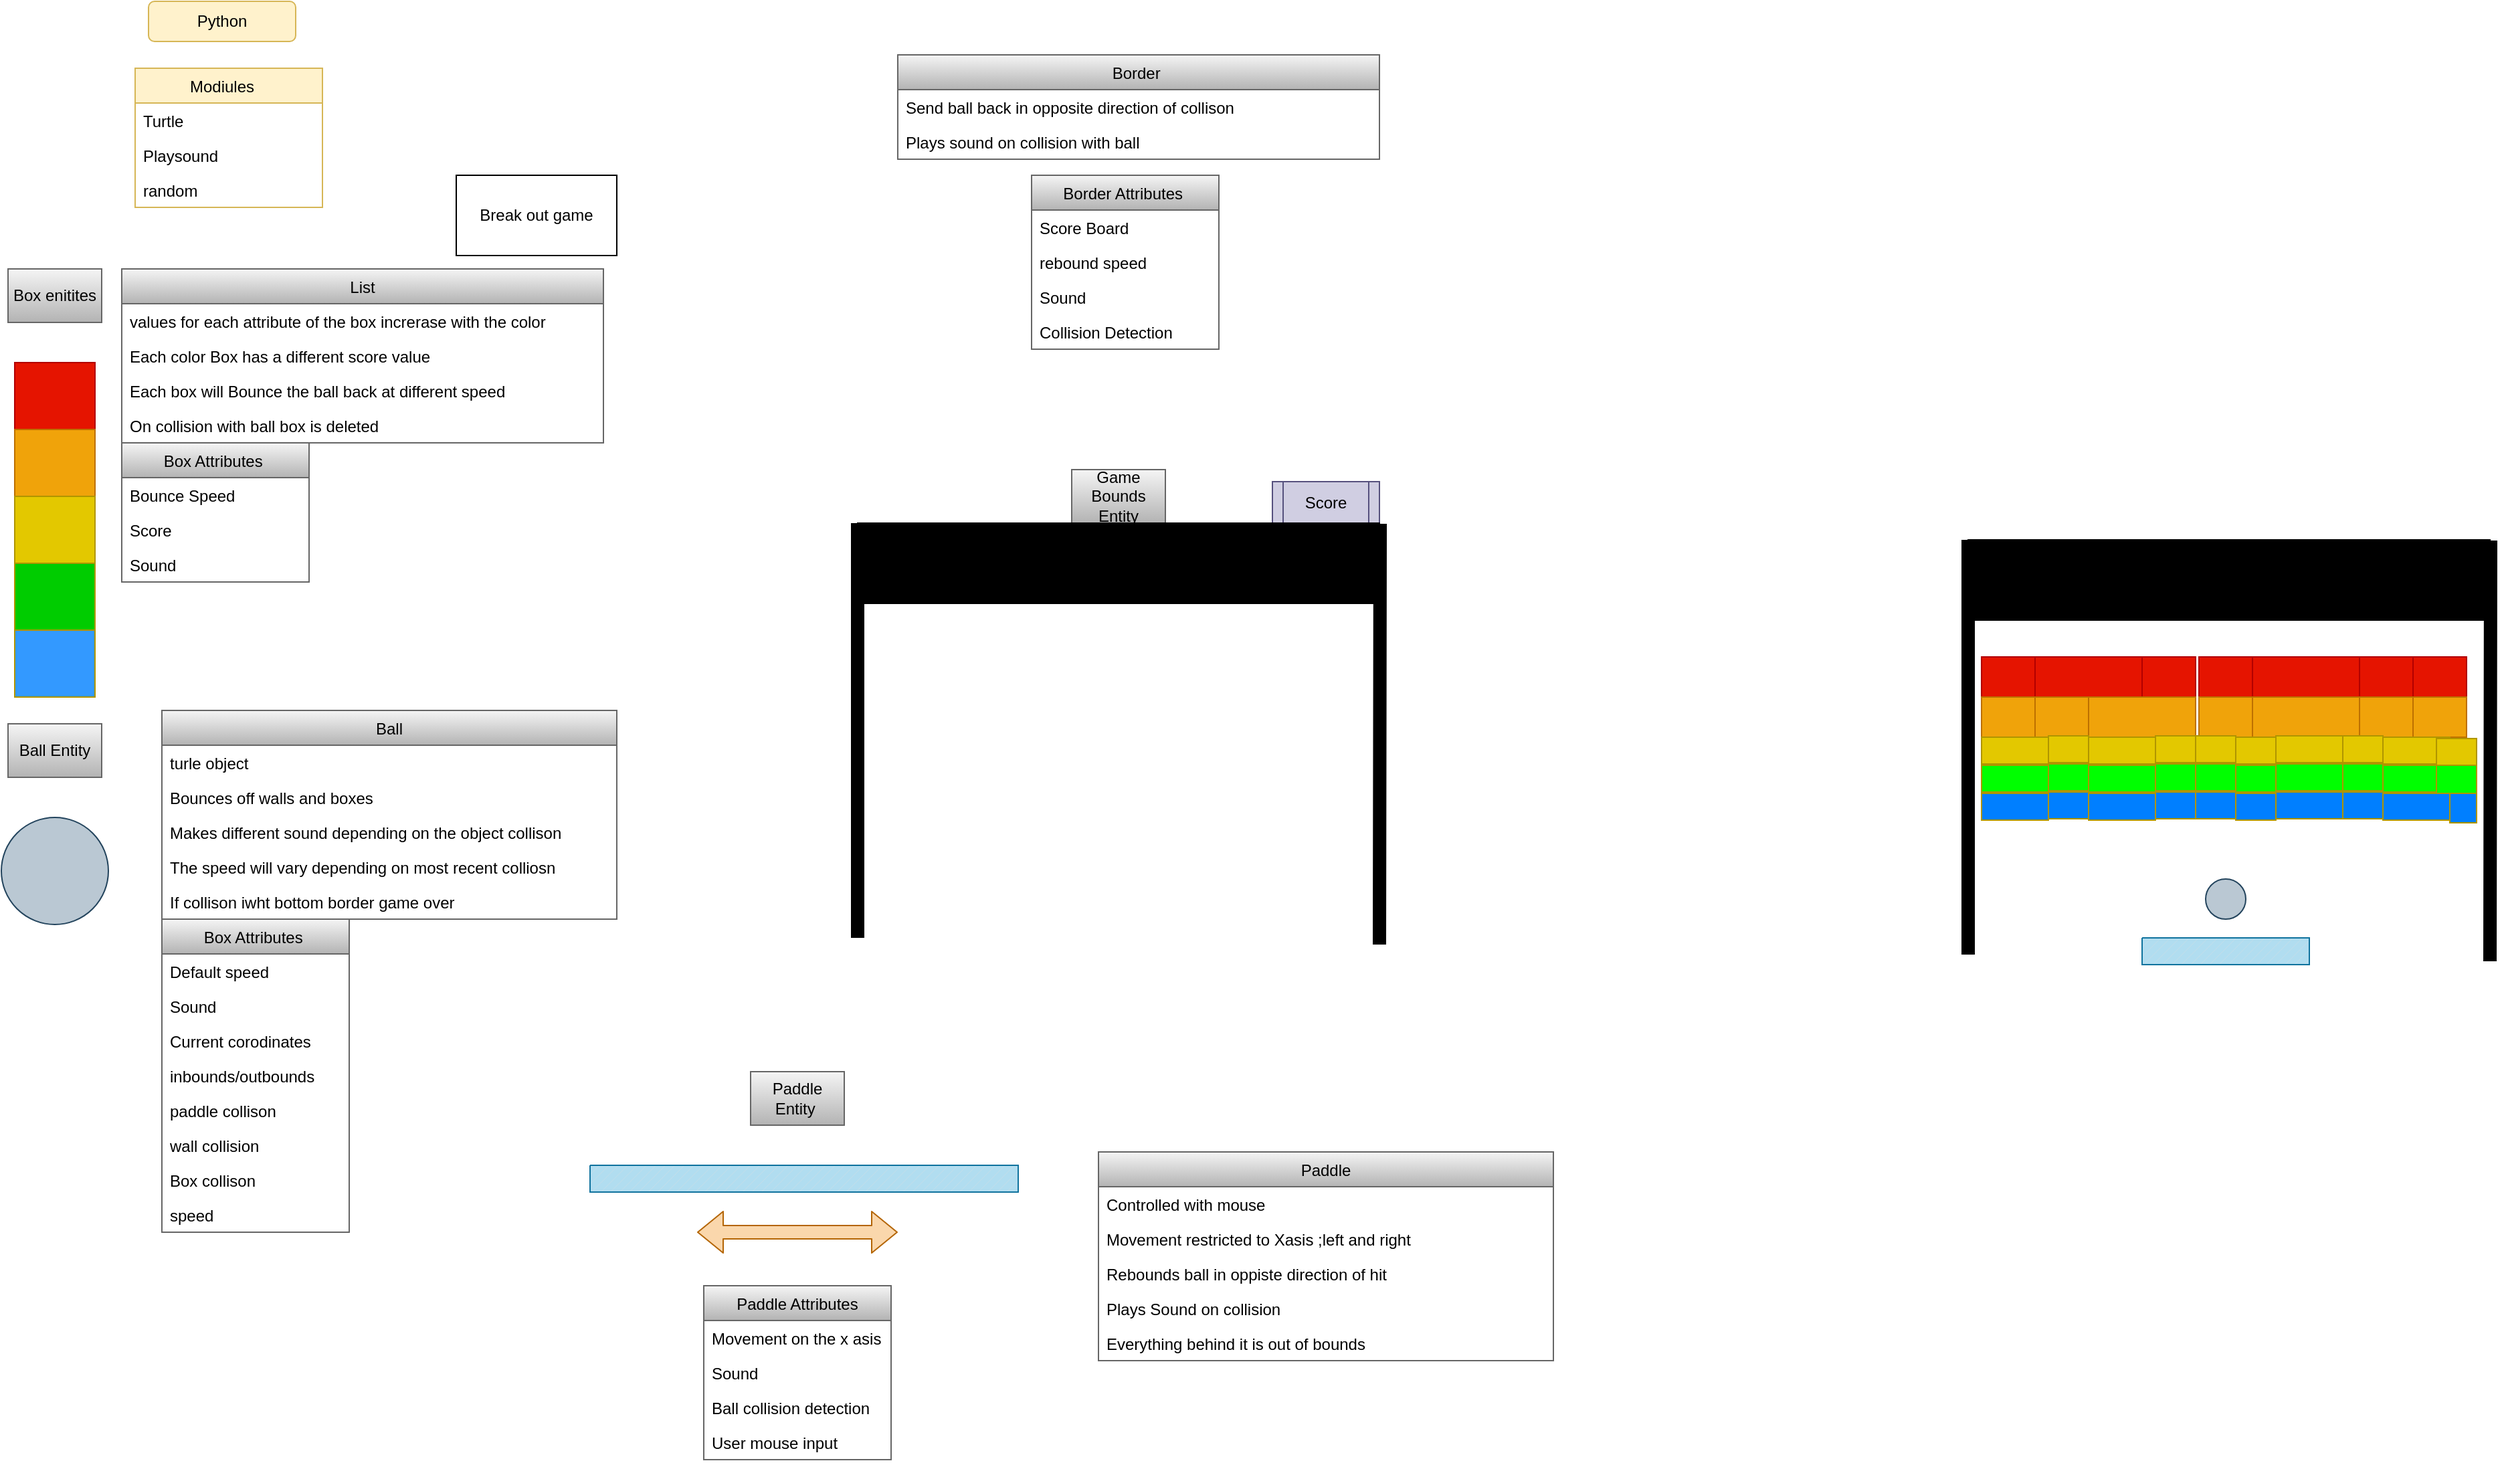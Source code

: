 <mxfile version="15.2.5" type="device"><diagram id="vosjjrxVaFwQwOEP37-J" name="Page-1"><mxGraphModel dx="842" dy="790" grid="1" gridSize="10" guides="1" tooltips="1" connect="1" arrows="1" fold="1" page="1" pageScale="1" pageWidth="850" pageHeight="1100" math="0" shadow="0"><root><mxCell id="0"/><mxCell id="1" parent="0"/><mxCell id="0en5RIexDmp1VHJ1jCVC-1" value="Break out game" style="rounded=0;whiteSpace=wrap;html=1;" parent="1" vertex="1"><mxGeometry x="370" y="130" width="120" height="60" as="geometry"/></mxCell><mxCell id="eHKwFHOgx8BpEWfMLAta-1" value="" style="rounded=0;whiteSpace=wrap;html=1;fillColor=#e51400;strokeColor=#B20000;fontColor=#ffffff;" vertex="1" parent="1"><mxGeometry x="40" y="270" width="60" height="50" as="geometry"/></mxCell><mxCell id="eHKwFHOgx8BpEWfMLAta-2" value="" style="rounded=0;whiteSpace=wrap;html=1;fillColor=#f0a30a;strokeColor=#BD7000;fontColor=#000000;" vertex="1" parent="1"><mxGeometry x="40" y="320" width="60" height="50" as="geometry"/></mxCell><mxCell id="eHKwFHOgx8BpEWfMLAta-3" value="" style="rounded=0;whiteSpace=wrap;html=1;fillColor=#e3c800;strokeColor=#B09500;fontColor=#000000;" vertex="1" parent="1"><mxGeometry x="40" y="370" width="60" height="50" as="geometry"/></mxCell><mxCell id="eHKwFHOgx8BpEWfMLAta-4" value="" style="rounded=0;whiteSpace=wrap;html=1;fillColor=#3399FF;strokeColor=#B09500;fontColor=#000000;" vertex="1" parent="1"><mxGeometry x="40" y="470" width="60" height="50" as="geometry"/></mxCell><mxCell id="eHKwFHOgx8BpEWfMLAta-5" value="" style="rounded=0;whiteSpace=wrap;html=1;fillColor=#00CC00;strokeColor=#B09500;fontColor=#000000;" vertex="1" parent="1"><mxGeometry x="40" y="420" width="60" height="50" as="geometry"/></mxCell><mxCell id="eHKwFHOgx8BpEWfMLAta-7" value="Box enitites" style="rounded=0;whiteSpace=wrap;html=1;gradientColor=#b3b3b3;fillColor=#f5f5f5;strokeColor=#666666;" vertex="1" parent="1"><mxGeometry x="35" y="200" width="70" height="40" as="geometry"/></mxCell><mxCell id="eHKwFHOgx8BpEWfMLAta-8" value="List" style="swimlane;fontStyle=0;childLayout=stackLayout;horizontal=1;startSize=26;horizontalStack=0;resizeParent=1;resizeParentMax=0;resizeLast=0;collapsible=1;marginBottom=0;fillColor=#f5f5f5;gradientColor=#b3b3b3;strokeColor=#666666;" vertex="1" parent="1"><mxGeometry x="120" y="200" width="360" height="130" as="geometry"/></mxCell><mxCell id="eHKwFHOgx8BpEWfMLAta-12" value="values for each attribute of the box increrase with the color" style="text;strokeColor=none;fillColor=none;align=left;verticalAlign=top;spacingLeft=4;spacingRight=4;overflow=hidden;rotatable=0;points=[[0,0.5],[1,0.5]];portConstraint=eastwest;" vertex="1" parent="eHKwFHOgx8BpEWfMLAta-8"><mxGeometry y="26" width="360" height="26" as="geometry"/></mxCell><mxCell id="eHKwFHOgx8BpEWfMLAta-9" value="Each color Box has a different score value" style="text;strokeColor=none;fillColor=none;align=left;verticalAlign=top;spacingLeft=4;spacingRight=4;overflow=hidden;rotatable=0;points=[[0,0.5],[1,0.5]];portConstraint=eastwest;" vertex="1" parent="eHKwFHOgx8BpEWfMLAta-8"><mxGeometry y="52" width="360" height="26" as="geometry"/></mxCell><mxCell id="eHKwFHOgx8BpEWfMLAta-10" value="Each box will Bounce the ball back at different speed " style="text;strokeColor=none;fillColor=none;align=left;verticalAlign=top;spacingLeft=4;spacingRight=4;overflow=hidden;rotatable=0;points=[[0,0.5],[1,0.5]];portConstraint=eastwest;" vertex="1" parent="eHKwFHOgx8BpEWfMLAta-8"><mxGeometry y="78" width="360" height="26" as="geometry"/></mxCell><mxCell id="eHKwFHOgx8BpEWfMLAta-11" value="On collision with ball box is deleted" style="text;strokeColor=none;fillColor=none;align=left;verticalAlign=top;spacingLeft=4;spacingRight=4;overflow=hidden;rotatable=0;points=[[0,0.5],[1,0.5]];portConstraint=eastwest;" vertex="1" parent="eHKwFHOgx8BpEWfMLAta-8"><mxGeometry y="104" width="360" height="26" as="geometry"/></mxCell><mxCell id="eHKwFHOgx8BpEWfMLAta-13" value="Box Attributes " style="swimlane;fontStyle=0;childLayout=stackLayout;horizontal=1;startSize=26;horizontalStack=0;resizeParent=1;resizeParentMax=0;resizeLast=0;collapsible=1;marginBottom=0;fillColor=#f5f5f5;gradientColor=#b3b3b3;strokeColor=#666666;" vertex="1" parent="1"><mxGeometry x="120" y="330" width="140" height="104" as="geometry"/></mxCell><mxCell id="eHKwFHOgx8BpEWfMLAta-14" value="Bounce Speed&#10;" style="text;strokeColor=none;fillColor=none;align=left;verticalAlign=top;spacingLeft=4;spacingRight=4;overflow=hidden;rotatable=0;points=[[0,0.5],[1,0.5]];portConstraint=eastwest;" vertex="1" parent="eHKwFHOgx8BpEWfMLAta-13"><mxGeometry y="26" width="140" height="26" as="geometry"/></mxCell><mxCell id="eHKwFHOgx8BpEWfMLAta-15" value="Score" style="text;strokeColor=none;fillColor=none;align=left;verticalAlign=top;spacingLeft=4;spacingRight=4;overflow=hidden;rotatable=0;points=[[0,0.5],[1,0.5]];portConstraint=eastwest;" vertex="1" parent="eHKwFHOgx8BpEWfMLAta-13"><mxGeometry y="52" width="140" height="26" as="geometry"/></mxCell><mxCell id="eHKwFHOgx8BpEWfMLAta-16" value="Sound " style="text;strokeColor=none;fillColor=none;align=left;verticalAlign=top;spacingLeft=4;spacingRight=4;overflow=hidden;rotatable=0;points=[[0,0.5],[1,0.5]];portConstraint=eastwest;" vertex="1" parent="eHKwFHOgx8BpEWfMLAta-13"><mxGeometry y="78" width="140" height="26" as="geometry"/></mxCell><mxCell id="eHKwFHOgx8BpEWfMLAta-17" value="" style="ellipse;whiteSpace=wrap;html=1;aspect=fixed;fillColor=#bac8d3;strokeColor=#23445d;" vertex="1" parent="1"><mxGeometry x="30" y="610" width="80" height="80" as="geometry"/></mxCell><mxCell id="eHKwFHOgx8BpEWfMLAta-19" value="Ball Entity" style="rounded=0;whiteSpace=wrap;html=1;gradientColor=#b3b3b3;fillColor=#f5f5f5;strokeColor=#666666;" vertex="1" parent="1"><mxGeometry x="35" y="540" width="70" height="40" as="geometry"/></mxCell><mxCell id="eHKwFHOgx8BpEWfMLAta-24" value="Ball" style="swimlane;fontStyle=0;childLayout=stackLayout;horizontal=1;startSize=26;horizontalStack=0;resizeParent=1;resizeParentMax=0;resizeLast=0;collapsible=1;marginBottom=0;fillColor=#f5f5f5;gradientColor=#b3b3b3;strokeColor=#666666;" vertex="1" parent="1"><mxGeometry x="150" y="530" width="340" height="156" as="geometry"/></mxCell><mxCell id="eHKwFHOgx8BpEWfMLAta-25" value="turle object" style="text;strokeColor=none;fillColor=none;align=left;verticalAlign=top;spacingLeft=4;spacingRight=4;overflow=hidden;rotatable=0;points=[[0,0.5],[1,0.5]];portConstraint=eastwest;" vertex="1" parent="eHKwFHOgx8BpEWfMLAta-24"><mxGeometry y="26" width="340" height="26" as="geometry"/></mxCell><mxCell id="eHKwFHOgx8BpEWfMLAta-26" value="Bounces off walls and boxes" style="text;strokeColor=none;fillColor=none;align=left;verticalAlign=top;spacingLeft=4;spacingRight=4;overflow=hidden;rotatable=0;points=[[0,0.5],[1,0.5]];portConstraint=eastwest;" vertex="1" parent="eHKwFHOgx8BpEWfMLAta-24"><mxGeometry y="52" width="340" height="26" as="geometry"/></mxCell><mxCell id="eHKwFHOgx8BpEWfMLAta-27" value="Makes different sound depending on the object collison " style="text;strokeColor=none;fillColor=none;align=left;verticalAlign=top;spacingLeft=4;spacingRight=4;overflow=hidden;rotatable=0;points=[[0,0.5],[1,0.5]];portConstraint=eastwest;" vertex="1" parent="eHKwFHOgx8BpEWfMLAta-24"><mxGeometry y="78" width="340" height="26" as="geometry"/></mxCell><mxCell id="eHKwFHOgx8BpEWfMLAta-30" value="The speed will vary depending on most recent colliosn" style="text;strokeColor=none;fillColor=none;align=left;verticalAlign=top;spacingLeft=4;spacingRight=4;overflow=hidden;rotatable=0;points=[[0,0.5],[1,0.5]];portConstraint=eastwest;" vertex="1" parent="eHKwFHOgx8BpEWfMLAta-24"><mxGeometry y="104" width="340" height="26" as="geometry"/></mxCell><mxCell id="eHKwFHOgx8BpEWfMLAta-31" value="If collison iwht bottom border game over" style="text;strokeColor=none;fillColor=none;align=left;verticalAlign=top;spacingLeft=4;spacingRight=4;overflow=hidden;rotatable=0;points=[[0,0.5],[1,0.5]];portConstraint=eastwest;" vertex="1" parent="eHKwFHOgx8BpEWfMLAta-24"><mxGeometry y="130" width="340" height="26" as="geometry"/></mxCell><mxCell id="eHKwFHOgx8BpEWfMLAta-32" value="Box Attributes " style="swimlane;fontStyle=0;childLayout=stackLayout;horizontal=1;startSize=26;horizontalStack=0;resizeParent=1;resizeParentMax=0;resizeLast=0;collapsible=1;marginBottom=0;fillColor=#f5f5f5;gradientColor=#b3b3b3;strokeColor=#666666;" vertex="1" parent="1"><mxGeometry x="150" y="686" width="140" height="234" as="geometry"/></mxCell><mxCell id="eHKwFHOgx8BpEWfMLAta-33" value="Default speed" style="text;strokeColor=none;fillColor=none;align=left;verticalAlign=top;spacingLeft=4;spacingRight=4;overflow=hidden;rotatable=0;points=[[0,0.5],[1,0.5]];portConstraint=eastwest;" vertex="1" parent="eHKwFHOgx8BpEWfMLAta-32"><mxGeometry y="26" width="140" height="26" as="geometry"/></mxCell><mxCell id="eHKwFHOgx8BpEWfMLAta-34" value="Sound" style="text;strokeColor=none;fillColor=none;align=left;verticalAlign=top;spacingLeft=4;spacingRight=4;overflow=hidden;rotatable=0;points=[[0,0.5],[1,0.5]];portConstraint=eastwest;" vertex="1" parent="eHKwFHOgx8BpEWfMLAta-32"><mxGeometry y="52" width="140" height="26" as="geometry"/></mxCell><mxCell id="eHKwFHOgx8BpEWfMLAta-35" value="Current corodinates" style="text;strokeColor=none;fillColor=none;align=left;verticalAlign=top;spacingLeft=4;spacingRight=4;overflow=hidden;rotatable=0;points=[[0,0.5],[1,0.5]];portConstraint=eastwest;" vertex="1" parent="eHKwFHOgx8BpEWfMLAta-32"><mxGeometry y="78" width="140" height="26" as="geometry"/></mxCell><mxCell id="eHKwFHOgx8BpEWfMLAta-37" value="inbounds/outbounds" style="text;strokeColor=none;fillColor=none;align=left;verticalAlign=top;spacingLeft=4;spacingRight=4;overflow=hidden;rotatable=0;points=[[0,0.5],[1,0.5]];portConstraint=eastwest;" vertex="1" parent="eHKwFHOgx8BpEWfMLAta-32"><mxGeometry y="104" width="140" height="26" as="geometry"/></mxCell><mxCell id="eHKwFHOgx8BpEWfMLAta-38" value="paddle collison" style="text;strokeColor=none;fillColor=none;align=left;verticalAlign=top;spacingLeft=4;spacingRight=4;overflow=hidden;rotatable=0;points=[[0,0.5],[1,0.5]];portConstraint=eastwest;" vertex="1" parent="eHKwFHOgx8BpEWfMLAta-32"><mxGeometry y="130" width="140" height="26" as="geometry"/></mxCell><mxCell id="eHKwFHOgx8BpEWfMLAta-39" value="wall collision" style="text;strokeColor=none;fillColor=none;align=left;verticalAlign=top;spacingLeft=4;spacingRight=4;overflow=hidden;rotatable=0;points=[[0,0.5],[1,0.5]];portConstraint=eastwest;" vertex="1" parent="eHKwFHOgx8BpEWfMLAta-32"><mxGeometry y="156" width="140" height="26" as="geometry"/></mxCell><mxCell id="eHKwFHOgx8BpEWfMLAta-40" value="Box collison" style="text;strokeColor=none;fillColor=none;align=left;verticalAlign=top;spacingLeft=4;spacingRight=4;overflow=hidden;rotatable=0;points=[[0,0.5],[1,0.5]];portConstraint=eastwest;" vertex="1" parent="eHKwFHOgx8BpEWfMLAta-32"><mxGeometry y="182" width="140" height="26" as="geometry"/></mxCell><mxCell id="eHKwFHOgx8BpEWfMLAta-41" value="speed" style="text;strokeColor=none;fillColor=none;align=left;verticalAlign=top;spacingLeft=4;spacingRight=4;overflow=hidden;rotatable=0;points=[[0,0.5],[1,0.5]];portConstraint=eastwest;" vertex="1" parent="eHKwFHOgx8BpEWfMLAta-32"><mxGeometry y="208" width="140" height="26" as="geometry"/></mxCell><mxCell id="eHKwFHOgx8BpEWfMLAta-43" value="" style="shape=filledEdge;rounded=0;fixDash=1;endArrow=none;strokeWidth=10;fillColor=#000000;edgeStyle=orthogonalEdgeStyle;" edge="1" parent="1"><mxGeometry width="60" height="40" relative="1" as="geometry"><mxPoint x="670" y="700" as="sourcePoint"/><mxPoint x="670" y="390" as="targetPoint"/><Array as="points"><mxPoint x="670" y="620"/><mxPoint x="670" y="620"/></Array></mxGeometry></mxCell><mxCell id="eHKwFHOgx8BpEWfMLAta-44" value="" style="shape=filledEdge;rounded=0;fixDash=1;endArrow=none;strokeWidth=10;fillColor=#000000;edgeStyle=orthogonalEdgeStyle;" edge="1" parent="1"><mxGeometry width="60" height="40" relative="1" as="geometry"><mxPoint x="670" y="395" as="sourcePoint"/><mxPoint x="1060" y="705" as="targetPoint"/></mxGeometry></mxCell><mxCell id="eHKwFHOgx8BpEWfMLAta-45" value="Game Bounds Entity" style="rounded=0;whiteSpace=wrap;html=1;gradientColor=#b3b3b3;fillColor=#f5f5f5;strokeColor=#666666;" vertex="1" parent="1"><mxGeometry x="830" y="350" width="70" height="40" as="geometry"/></mxCell><mxCell id="eHKwFHOgx8BpEWfMLAta-46" value="Border Attributes " style="swimlane;fontStyle=0;childLayout=stackLayout;horizontal=1;startSize=26;horizontalStack=0;resizeParent=1;resizeParentMax=0;resizeLast=0;collapsible=1;marginBottom=0;fillColor=#f5f5f5;gradientColor=#b3b3b3;strokeColor=#666666;" vertex="1" parent="1"><mxGeometry x="800" y="130" width="140" height="130" as="geometry"/></mxCell><mxCell id="eHKwFHOgx8BpEWfMLAta-57" value="Score Board " style="text;strokeColor=none;fillColor=none;align=left;verticalAlign=top;spacingLeft=4;spacingRight=4;overflow=hidden;rotatable=0;points=[[0,0.5],[1,0.5]];portConstraint=eastwest;" vertex="1" parent="eHKwFHOgx8BpEWfMLAta-46"><mxGeometry y="26" width="140" height="26" as="geometry"/></mxCell><mxCell id="eHKwFHOgx8BpEWfMLAta-47" value="rebound speed " style="text;strokeColor=none;fillColor=none;align=left;verticalAlign=top;spacingLeft=4;spacingRight=4;overflow=hidden;rotatable=0;points=[[0,0.5],[1,0.5]];portConstraint=eastwest;" vertex="1" parent="eHKwFHOgx8BpEWfMLAta-46"><mxGeometry y="52" width="140" height="26" as="geometry"/></mxCell><mxCell id="eHKwFHOgx8BpEWfMLAta-48" value="Sound" style="text;strokeColor=none;fillColor=none;align=left;verticalAlign=top;spacingLeft=4;spacingRight=4;overflow=hidden;rotatable=0;points=[[0,0.5],[1,0.5]];portConstraint=eastwest;" vertex="1" parent="eHKwFHOgx8BpEWfMLAta-46"><mxGeometry y="78" width="140" height="26" as="geometry"/></mxCell><mxCell id="eHKwFHOgx8BpEWfMLAta-49" value="Collision Detection" style="text;strokeColor=none;fillColor=none;align=left;verticalAlign=top;spacingLeft=4;spacingRight=4;overflow=hidden;rotatable=0;points=[[0,0.5],[1,0.5]];portConstraint=eastwest;" vertex="1" parent="eHKwFHOgx8BpEWfMLAta-46"><mxGeometry y="104" width="140" height="26" as="geometry"/></mxCell><mxCell id="eHKwFHOgx8BpEWfMLAta-50" value="Border " style="swimlane;fontStyle=0;childLayout=stackLayout;horizontal=1;startSize=26;horizontalStack=0;resizeParent=1;resizeParentMax=0;resizeLast=0;collapsible=1;marginBottom=0;fillColor=#f5f5f5;gradientColor=#b3b3b3;strokeColor=#666666;" vertex="1" parent="1"><mxGeometry x="700" y="40" width="360" height="78" as="geometry"/></mxCell><mxCell id="eHKwFHOgx8BpEWfMLAta-51" value="Send ball back in opposite direction of collison " style="text;strokeColor=none;fillColor=none;align=left;verticalAlign=top;spacingLeft=4;spacingRight=4;overflow=hidden;rotatable=0;points=[[0,0.5],[1,0.5]];portConstraint=eastwest;" vertex="1" parent="eHKwFHOgx8BpEWfMLAta-50"><mxGeometry y="26" width="360" height="26" as="geometry"/></mxCell><mxCell id="eHKwFHOgx8BpEWfMLAta-52" value="Plays sound on collision with ball" style="text;strokeColor=none;fillColor=none;align=left;verticalAlign=top;spacingLeft=4;spacingRight=4;overflow=hidden;rotatable=0;points=[[0,0.5],[1,0.5]];portConstraint=eastwest;" vertex="1" parent="eHKwFHOgx8BpEWfMLAta-50"><mxGeometry y="52" width="360" height="26" as="geometry"/></mxCell><mxCell id="eHKwFHOgx8BpEWfMLAta-56" value="Score" style="shape=process;whiteSpace=wrap;html=1;backgroundOutline=1;fillColor=#d0cee2;strokeColor=#56517e;" vertex="1" parent="1"><mxGeometry x="980" y="359" width="80" height="31" as="geometry"/></mxCell><mxCell id="eHKwFHOgx8BpEWfMLAta-60" value="" style="rounded=0;whiteSpace=wrap;html=1;fillColor=#000000;" vertex="1" parent="1"><mxGeometry x="670" y="390" width="390" height="60" as="geometry"/></mxCell><mxCell id="eHKwFHOgx8BpEWfMLAta-62" value="" style="verticalLabelPosition=bottom;verticalAlign=top;html=1;shape=mxgraph.basic.patternFillRect;fillStyle=diag;step=5;fillStrokeWidth=0.2;fillStrokeColor=#dddddd;fillColor=#b1ddf0;strokeColor=#10739e;" vertex="1" parent="1"><mxGeometry x="470" y="870" width="320" height="20" as="geometry"/></mxCell><mxCell id="eHKwFHOgx8BpEWfMLAta-63" value="Paddle Entity&amp;nbsp;" style="rounded=0;whiteSpace=wrap;html=1;gradientColor=#b3b3b3;fillColor=#f5f5f5;strokeColor=#666666;" vertex="1" parent="1"><mxGeometry x="590" y="800" width="70" height="40" as="geometry"/></mxCell><mxCell id="eHKwFHOgx8BpEWfMLAta-64" value="Paddle" style="swimlane;fontStyle=0;childLayout=stackLayout;horizontal=1;startSize=26;horizontalStack=0;resizeParent=1;resizeParentMax=0;resizeLast=0;collapsible=1;marginBottom=0;fillColor=#f5f5f5;gradientColor=#b3b3b3;strokeColor=#666666;" vertex="1" parent="1"><mxGeometry x="850" y="860" width="340" height="156" as="geometry"/></mxCell><mxCell id="eHKwFHOgx8BpEWfMLAta-65" value="Controlled with mouse" style="text;strokeColor=none;fillColor=none;align=left;verticalAlign=top;spacingLeft=4;spacingRight=4;overflow=hidden;rotatable=0;points=[[0,0.5],[1,0.5]];portConstraint=eastwest;" vertex="1" parent="eHKwFHOgx8BpEWfMLAta-64"><mxGeometry y="26" width="340" height="26" as="geometry"/></mxCell><mxCell id="eHKwFHOgx8BpEWfMLAta-66" value="Movement restricted to Xasis ;left and right" style="text;strokeColor=none;fillColor=none;align=left;verticalAlign=top;spacingLeft=4;spacingRight=4;overflow=hidden;rotatable=0;points=[[0,0.5],[1,0.5]];portConstraint=eastwest;" vertex="1" parent="eHKwFHOgx8BpEWfMLAta-64"><mxGeometry y="52" width="340" height="26" as="geometry"/></mxCell><mxCell id="eHKwFHOgx8BpEWfMLAta-67" value="Rebounds ball in oppiste direction of hit" style="text;strokeColor=none;fillColor=none;align=left;verticalAlign=top;spacingLeft=4;spacingRight=4;overflow=hidden;rotatable=0;points=[[0,0.5],[1,0.5]];portConstraint=eastwest;" vertex="1" parent="eHKwFHOgx8BpEWfMLAta-64"><mxGeometry y="78" width="340" height="26" as="geometry"/></mxCell><mxCell id="eHKwFHOgx8BpEWfMLAta-70" value="Plays Sound on collision" style="text;strokeColor=none;fillColor=none;align=left;verticalAlign=top;spacingLeft=4;spacingRight=4;overflow=hidden;rotatable=0;points=[[0,0.5],[1,0.5]];portConstraint=eastwest;" vertex="1" parent="eHKwFHOgx8BpEWfMLAta-64"><mxGeometry y="104" width="340" height="26" as="geometry"/></mxCell><mxCell id="eHKwFHOgx8BpEWfMLAta-71" value="Everything behind it is out of bounds" style="text;strokeColor=none;fillColor=none;align=left;verticalAlign=top;spacingLeft=4;spacingRight=4;overflow=hidden;rotatable=0;points=[[0,0.5],[1,0.5]];portConstraint=eastwest;" vertex="1" parent="eHKwFHOgx8BpEWfMLAta-64"><mxGeometry y="130" width="340" height="26" as="geometry"/></mxCell><mxCell id="eHKwFHOgx8BpEWfMLAta-72" value="" style="shape=flexArrow;endArrow=classic;startArrow=classic;html=1;fillColor=#fad7ac;strokeColor=#b46504;" edge="1" parent="1"><mxGeometry width="100" height="100" relative="1" as="geometry"><mxPoint x="550" y="920" as="sourcePoint"/><mxPoint x="700" y="920" as="targetPoint"/></mxGeometry></mxCell><mxCell id="eHKwFHOgx8BpEWfMLAta-73" value="Paddle Attributes" style="swimlane;fontStyle=0;childLayout=stackLayout;horizontal=1;startSize=26;horizontalStack=0;resizeParent=1;resizeParentMax=0;resizeLast=0;collapsible=1;marginBottom=0;fillColor=#f5f5f5;gradientColor=#b3b3b3;strokeColor=#666666;" vertex="1" parent="1"><mxGeometry x="555" y="960" width="140" height="130" as="geometry"/></mxCell><mxCell id="eHKwFHOgx8BpEWfMLAta-74" value="Movement on the x asis " style="text;strokeColor=none;fillColor=none;align=left;verticalAlign=top;spacingLeft=4;spacingRight=4;overflow=hidden;rotatable=0;points=[[0,0.5],[1,0.5]];portConstraint=eastwest;" vertex="1" parent="eHKwFHOgx8BpEWfMLAta-73"><mxGeometry y="26" width="140" height="26" as="geometry"/></mxCell><mxCell id="eHKwFHOgx8BpEWfMLAta-75" value="Sound" style="text;strokeColor=none;fillColor=none;align=left;verticalAlign=top;spacingLeft=4;spacingRight=4;overflow=hidden;rotatable=0;points=[[0,0.5],[1,0.5]];portConstraint=eastwest;" vertex="1" parent="eHKwFHOgx8BpEWfMLAta-73"><mxGeometry y="52" width="140" height="26" as="geometry"/></mxCell><mxCell id="eHKwFHOgx8BpEWfMLAta-76" value="Ball collision detection" style="text;strokeColor=none;fillColor=none;align=left;verticalAlign=top;spacingLeft=4;spacingRight=4;overflow=hidden;rotatable=0;points=[[0,0.5],[1,0.5]];portConstraint=eastwest;" vertex="1" parent="eHKwFHOgx8BpEWfMLAta-73"><mxGeometry y="78" width="140" height="26" as="geometry"/></mxCell><mxCell id="eHKwFHOgx8BpEWfMLAta-78" value="User mouse input" style="text;strokeColor=none;fillColor=none;align=left;verticalAlign=top;spacingLeft=4;spacingRight=4;overflow=hidden;rotatable=0;points=[[0,0.5],[1,0.5]];portConstraint=eastwest;" vertex="1" parent="eHKwFHOgx8BpEWfMLAta-73"><mxGeometry y="104" width="140" height="26" as="geometry"/></mxCell><mxCell id="eHKwFHOgx8BpEWfMLAta-82" value="" style="shape=filledEdge;rounded=0;fixDash=1;endArrow=none;strokeWidth=10;fillColor=#000000;edgeStyle=orthogonalEdgeStyle;" edge="1" parent="1"><mxGeometry width="60" height="40" relative="1" as="geometry"><mxPoint x="1500" y="712.5" as="sourcePoint"/><mxPoint x="1500" y="402.5" as="targetPoint"/><Array as="points"><mxPoint x="1500" y="632.5"/><mxPoint x="1500" y="632.5"/></Array></mxGeometry></mxCell><mxCell id="eHKwFHOgx8BpEWfMLAta-83" value="" style="shape=filledEdge;rounded=0;fixDash=1;endArrow=none;strokeWidth=10;fillColor=#000000;edgeStyle=orthogonalEdgeStyle;" edge="1" parent="1"><mxGeometry width="60" height="40" relative="1" as="geometry"><mxPoint x="1500" y="407.5" as="sourcePoint"/><mxPoint x="1890" y="717.5" as="targetPoint"/></mxGeometry></mxCell><mxCell id="eHKwFHOgx8BpEWfMLAta-84" value="" style="rounded=0;whiteSpace=wrap;html=1;fillColor=#000000;" vertex="1" parent="1"><mxGeometry x="1500" y="402.5" width="390" height="60" as="geometry"/></mxCell><mxCell id="eHKwFHOgx8BpEWfMLAta-85" value="" style="verticalLabelPosition=bottom;verticalAlign=top;html=1;shape=mxgraph.basic.patternFillRect;fillStyle=diag;step=5;fillStrokeWidth=0.2;fillStrokeColor=#dddddd;fillColor=#b1ddf0;strokeColor=#10739e;" vertex="1" parent="1"><mxGeometry x="1630" y="700" width="125" height="20" as="geometry"/></mxCell><mxCell id="eHKwFHOgx8BpEWfMLAta-86" value="" style="ellipse;whiteSpace=wrap;html=1;aspect=fixed;fillColor=#bac8d3;strokeColor=#23445d;" vertex="1" parent="1"><mxGeometry x="1677.5" y="656" width="30" height="30" as="geometry"/></mxCell><mxCell id="eHKwFHOgx8BpEWfMLAta-92" value="" style="rounded=0;whiteSpace=wrap;html=1;fillColor=#e51400;strokeColor=#B20000;fontColor=#ffffff;" vertex="1" parent="1"><mxGeometry x="1510" y="490" width="40" height="30" as="geometry"/></mxCell><mxCell id="eHKwFHOgx8BpEWfMLAta-93" value="" style="rounded=0;whiteSpace=wrap;html=1;fillColor=#e51400;strokeColor=#B20000;fontColor=#ffffff;" vertex="1" parent="1"><mxGeometry x="1550" y="490" width="80" height="30" as="geometry"/></mxCell><mxCell id="eHKwFHOgx8BpEWfMLAta-94" value="" style="rounded=0;whiteSpace=wrap;html=1;fillColor=#e51400;strokeColor=#B20000;fontColor=#ffffff;" vertex="1" parent="1"><mxGeometry x="1630" y="490" width="40" height="30" as="geometry"/></mxCell><mxCell id="eHKwFHOgx8BpEWfMLAta-95" value="" style="rounded=0;whiteSpace=wrap;html=1;fillColor=#e51400;strokeColor=#B20000;fontColor=#ffffff;" vertex="1" parent="1"><mxGeometry x="1672.5" y="490" width="40" height="30" as="geometry"/></mxCell><mxCell id="eHKwFHOgx8BpEWfMLAta-96" value="" style="rounded=0;whiteSpace=wrap;html=1;fillColor=#e51400;strokeColor=#B20000;fontColor=#ffffff;" vertex="1" parent="1"><mxGeometry x="1712.5" y="490" width="80" height="30" as="geometry"/></mxCell><mxCell id="eHKwFHOgx8BpEWfMLAta-97" value="" style="rounded=0;whiteSpace=wrap;html=1;fillColor=#e51400;strokeColor=#B20000;fontColor=#ffffff;" vertex="1" parent="1"><mxGeometry x="1792.5" y="490" width="40" height="30" as="geometry"/></mxCell><mxCell id="eHKwFHOgx8BpEWfMLAta-99" value="" style="rounded=0;whiteSpace=wrap;html=1;fillColor=#e51400;strokeColor=#B20000;fontColor=#ffffff;" vertex="1" parent="1"><mxGeometry x="1832.5" y="490" width="40" height="30" as="geometry"/></mxCell><mxCell id="eHKwFHOgx8BpEWfMLAta-100" value="" style="rounded=0;whiteSpace=wrap;html=1;fillColor=#f0a30a;strokeColor=#BD7000;fontColor=#000000;" vertex="1" parent="1"><mxGeometry x="1510" y="520" width="40" height="30" as="geometry"/></mxCell><mxCell id="eHKwFHOgx8BpEWfMLAta-103" value="" style="rounded=0;whiteSpace=wrap;html=1;fillColor=#f0a30a;strokeColor=#BD7000;fontColor=#000000;" vertex="1" parent="1"><mxGeometry x="1590" y="520" width="80" height="30" as="geometry"/></mxCell><mxCell id="eHKwFHOgx8BpEWfMLAta-104" value="" style="rounded=0;whiteSpace=wrap;html=1;fillColor=#f0a30a;strokeColor=#BD7000;fontColor=#000000;" vertex="1" parent="1"><mxGeometry x="1550" y="520" width="40" height="30" as="geometry"/></mxCell><mxCell id="eHKwFHOgx8BpEWfMLAta-105" value="" style="rounded=0;whiteSpace=wrap;html=1;fillColor=#f0a30a;strokeColor=#BD7000;fontColor=#000000;" vertex="1" parent="1"><mxGeometry x="1712.5" y="520" width="80" height="30" as="geometry"/></mxCell><mxCell id="eHKwFHOgx8BpEWfMLAta-106" value="" style="rounded=0;whiteSpace=wrap;html=1;fillColor=#f0a30a;strokeColor=#BD7000;fontColor=#000000;" vertex="1" parent="1"><mxGeometry x="1672.5" y="520" width="40" height="30" as="geometry"/></mxCell><mxCell id="eHKwFHOgx8BpEWfMLAta-107" value="" style="rounded=0;whiteSpace=wrap;html=1;fillColor=#f0a30a;strokeColor=#BD7000;fontColor=#000000;" vertex="1" parent="1"><mxGeometry x="1792.5" y="520" width="40" height="30" as="geometry"/></mxCell><mxCell id="eHKwFHOgx8BpEWfMLAta-108" value="" style="rounded=0;whiteSpace=wrap;html=1;fillColor=#f0a30a;strokeColor=#BD7000;fontColor=#000000;" vertex="1" parent="1"><mxGeometry x="1832.5" y="520" width="40" height="30" as="geometry"/></mxCell><mxCell id="eHKwFHOgx8BpEWfMLAta-109" value="" style="rounded=0;whiteSpace=wrap;html=1;fillColor=#e3c800;strokeColor=#B09500;fontColor=#000000;" vertex="1" parent="1"><mxGeometry x="1510" y="550" width="50" height="20" as="geometry"/></mxCell><mxCell id="eHKwFHOgx8BpEWfMLAta-110" value="" style="rounded=0;whiteSpace=wrap;html=1;fillColor=#e3c800;strokeColor=#B09500;fontColor=#000000;" vertex="1" parent="1"><mxGeometry x="1670" y="549" width="30" height="20" as="geometry"/></mxCell><mxCell id="eHKwFHOgx8BpEWfMLAta-111" value="" style="rounded=0;whiteSpace=wrap;html=1;fillColor=#e3c800;strokeColor=#B09500;fontColor=#000000;" vertex="1" parent="1"><mxGeometry x="1730" y="549" width="50" height="20" as="geometry"/></mxCell><mxCell id="eHKwFHOgx8BpEWfMLAta-112" value="" style="rounded=0;whiteSpace=wrap;html=1;fillColor=#e3c800;strokeColor=#B09500;fontColor=#000000;" vertex="1" parent="1"><mxGeometry x="1560" y="549" width="30" height="20" as="geometry"/></mxCell><mxCell id="eHKwFHOgx8BpEWfMLAta-113" value="" style="rounded=0;whiteSpace=wrap;html=1;fillColor=#e3c800;strokeColor=#B09500;fontColor=#000000;" vertex="1" parent="1"><mxGeometry x="1780" y="549" width="30" height="20" as="geometry"/></mxCell><mxCell id="eHKwFHOgx8BpEWfMLAta-114" value="" style="rounded=0;whiteSpace=wrap;html=1;fillColor=#e3c800;strokeColor=#B09500;fontColor=#000000;" vertex="1" parent="1"><mxGeometry x="1700" y="550" width="30" height="20" as="geometry"/></mxCell><mxCell id="eHKwFHOgx8BpEWfMLAta-118" value="" style="rounded=0;whiteSpace=wrap;html=1;fillColor=#e3c800;strokeColor=#B09500;fontColor=#000000;" vertex="1" parent="1"><mxGeometry x="1640" y="549" width="30" height="20" as="geometry"/></mxCell><mxCell id="eHKwFHOgx8BpEWfMLAta-119" value="" style="rounded=0;whiteSpace=wrap;html=1;fillColor=#e3c800;strokeColor=#B09500;fontColor=#000000;" vertex="1" parent="1"><mxGeometry x="1590" y="550" width="50" height="20" as="geometry"/></mxCell><mxCell id="eHKwFHOgx8BpEWfMLAta-120" value="" style="rounded=0;whiteSpace=wrap;html=1;fillColor=#e3c800;strokeColor=#B09500;fontColor=#000000;" vertex="1" parent="1"><mxGeometry x="1810" y="550" width="50" height="20" as="geometry"/></mxCell><mxCell id="eHKwFHOgx8BpEWfMLAta-121" value="" style="rounded=0;whiteSpace=wrap;html=1;fillColor=#00FF00;strokeColor=#B09500;fontColor=#000000;" vertex="1" parent="1"><mxGeometry x="1510" y="571" width="50" height="20" as="geometry"/></mxCell><mxCell id="eHKwFHOgx8BpEWfMLAta-122" value="" style="rounded=0;whiteSpace=wrap;html=1;fillColor=#00FF00;strokeColor=#B09500;fontColor=#000000;" vertex="1" parent="1"><mxGeometry x="1670" y="570" width="30" height="20" as="geometry"/></mxCell><mxCell id="eHKwFHOgx8BpEWfMLAta-123" value="" style="rounded=0;whiteSpace=wrap;html=1;fillColor=#00FF00;strokeColor=#B09500;fontColor=#000000;" vertex="1" parent="1"><mxGeometry x="1730" y="570" width="50" height="20" as="geometry"/></mxCell><mxCell id="eHKwFHOgx8BpEWfMLAta-124" value="" style="rounded=0;whiteSpace=wrap;html=1;fillColor=#00FF00;strokeColor=#B09500;fontColor=#000000;" vertex="1" parent="1"><mxGeometry x="1560" y="570" width="30" height="20" as="geometry"/></mxCell><mxCell id="eHKwFHOgx8BpEWfMLAta-125" value="" style="rounded=0;whiteSpace=wrap;html=1;fillColor=#00FF00;strokeColor=#B09500;fontColor=#000000;" vertex="1" parent="1"><mxGeometry x="1780" y="570" width="30" height="20" as="geometry"/></mxCell><mxCell id="eHKwFHOgx8BpEWfMLAta-126" value="" style="rounded=0;whiteSpace=wrap;html=1;fillColor=#00FF00;strokeColor=#B09500;fontColor=#000000;" vertex="1" parent="1"><mxGeometry x="1700" y="571" width="30" height="20" as="geometry"/></mxCell><mxCell id="eHKwFHOgx8BpEWfMLAta-127" value="" style="rounded=0;whiteSpace=wrap;html=1;fillColor=#00FF00;strokeColor=#B09500;fontColor=#000000;" vertex="1" parent="1"><mxGeometry x="1640" y="570" width="30" height="20" as="geometry"/></mxCell><mxCell id="eHKwFHOgx8BpEWfMLAta-128" value="" style="rounded=0;whiteSpace=wrap;html=1;fillColor=#00FF00;strokeColor=#B09500;fontColor=#000000;" vertex="1" parent="1"><mxGeometry x="1590" y="571" width="50" height="20" as="geometry"/></mxCell><mxCell id="eHKwFHOgx8BpEWfMLAta-129" value="" style="rounded=0;whiteSpace=wrap;html=1;fillColor=#00FF00;strokeColor=#B09500;fontColor=#000000;" vertex="1" parent="1"><mxGeometry x="1810" y="571" width="50" height="20" as="geometry"/></mxCell><mxCell id="eHKwFHOgx8BpEWfMLAta-130" value="" style="rounded=0;whiteSpace=wrap;html=1;fillColor=#007FFF;strokeColor=#B09500;fontColor=#000000;" vertex="1" parent="1"><mxGeometry x="1510" y="592" width="50" height="20" as="geometry"/></mxCell><mxCell id="eHKwFHOgx8BpEWfMLAta-131" value="" style="rounded=0;whiteSpace=wrap;html=1;fillColor=#007FFF;strokeColor=#B09500;fontColor=#000000;" vertex="1" parent="1"><mxGeometry x="1670" y="591" width="30" height="20" as="geometry"/></mxCell><mxCell id="eHKwFHOgx8BpEWfMLAta-132" value="" style="rounded=0;whiteSpace=wrap;html=1;fillColor=#007FFF;strokeColor=#B09500;fontColor=#000000;" vertex="1" parent="1"><mxGeometry x="1730" y="591" width="50" height="20" as="geometry"/></mxCell><mxCell id="eHKwFHOgx8BpEWfMLAta-133" value="" style="rounded=0;whiteSpace=wrap;html=1;fillColor=#007FFF;strokeColor=#B09500;fontColor=#000000;" vertex="1" parent="1"><mxGeometry x="1560" y="591" width="30" height="20" as="geometry"/></mxCell><mxCell id="eHKwFHOgx8BpEWfMLAta-134" value="" style="rounded=0;whiteSpace=wrap;html=1;fillColor=#007FFF;strokeColor=#B09500;fontColor=#000000;" vertex="1" parent="1"><mxGeometry x="1780" y="591" width="30" height="20" as="geometry"/></mxCell><mxCell id="eHKwFHOgx8BpEWfMLAta-135" value="" style="rounded=0;whiteSpace=wrap;html=1;fillColor=#007FFF;strokeColor=#B09500;fontColor=#000000;" vertex="1" parent="1"><mxGeometry x="1700" y="592" width="30" height="20" as="geometry"/></mxCell><mxCell id="eHKwFHOgx8BpEWfMLAta-136" value="" style="rounded=0;whiteSpace=wrap;html=1;fillColor=#007FFF;strokeColor=#B09500;fontColor=#000000;" vertex="1" parent="1"><mxGeometry x="1640" y="591" width="30" height="20" as="geometry"/></mxCell><mxCell id="eHKwFHOgx8BpEWfMLAta-137" value="" style="rounded=0;whiteSpace=wrap;html=1;fillColor=#007FFF;strokeColor=#B09500;fontColor=#000000;" vertex="1" parent="1"><mxGeometry x="1590" y="592" width="50" height="20" as="geometry"/></mxCell><mxCell id="eHKwFHOgx8BpEWfMLAta-138" value="" style="rounded=0;whiteSpace=wrap;html=1;fillColor=#007FFF;strokeColor=#B09500;fontColor=#000000;" vertex="1" parent="1"><mxGeometry x="1810" y="592" width="50" height="20" as="geometry"/></mxCell><mxCell id="eHKwFHOgx8BpEWfMLAta-139" value="" style="rounded=0;whiteSpace=wrap;html=1;fillColor=#007FFF;strokeColor=#B09500;fontColor=#000000;" vertex="1" parent="1"><mxGeometry x="1860" y="592" width="20" height="22" as="geometry"/></mxCell><mxCell id="eHKwFHOgx8BpEWfMLAta-140" value="" style="rounded=0;whiteSpace=wrap;html=1;fillColor=#00FF00;strokeColor=#B09500;fontColor=#000000;" vertex="1" parent="1"><mxGeometry x="1850" y="570" width="30" height="22" as="geometry"/></mxCell><mxCell id="eHKwFHOgx8BpEWfMLAta-141" value="" style="rounded=0;whiteSpace=wrap;html=1;fillColor=#e3c800;strokeColor=#B09500;fontColor=#000000;" vertex="1" parent="1"><mxGeometry x="1850" y="551" width="30" height="20" as="geometry"/></mxCell><mxCell id="eHKwFHOgx8BpEWfMLAta-142" value="Python" style="rounded=1;whiteSpace=wrap;html=1;fillColor=#fff2cc;strokeColor=#d6b656;" vertex="1" parent="1"><mxGeometry x="140" width="110" height="30" as="geometry"/></mxCell><mxCell id="eHKwFHOgx8BpEWfMLAta-144" value="Modiules   " style="swimlane;fontStyle=0;childLayout=stackLayout;horizontal=1;startSize=26;horizontalStack=0;resizeParent=1;resizeParentMax=0;resizeLast=0;collapsible=1;marginBottom=0;fillColor=#fff2cc;strokeColor=#d6b656;" vertex="1" parent="1"><mxGeometry x="130" y="50" width="140" height="104" as="geometry"/></mxCell><mxCell id="eHKwFHOgx8BpEWfMLAta-145" value="Turtle " style="text;strokeColor=none;fillColor=none;align=left;verticalAlign=top;spacingLeft=4;spacingRight=4;overflow=hidden;rotatable=0;points=[[0,0.5],[1,0.5]];portConstraint=eastwest;" vertex="1" parent="eHKwFHOgx8BpEWfMLAta-144"><mxGeometry y="26" width="140" height="26" as="geometry"/></mxCell><mxCell id="eHKwFHOgx8BpEWfMLAta-146" value="Playsound" style="text;strokeColor=none;fillColor=none;align=left;verticalAlign=top;spacingLeft=4;spacingRight=4;overflow=hidden;rotatable=0;points=[[0,0.5],[1,0.5]];portConstraint=eastwest;" vertex="1" parent="eHKwFHOgx8BpEWfMLAta-144"><mxGeometry y="52" width="140" height="26" as="geometry"/></mxCell><mxCell id="eHKwFHOgx8BpEWfMLAta-147" value="random" style="text;strokeColor=none;fillColor=none;align=left;verticalAlign=top;spacingLeft=4;spacingRight=4;overflow=hidden;rotatable=0;points=[[0,0.5],[1,0.5]];portConstraint=eastwest;" vertex="1" parent="eHKwFHOgx8BpEWfMLAta-144"><mxGeometry y="78" width="140" height="26" as="geometry"/></mxCell></root></mxGraphModel></diagram></mxfile>
